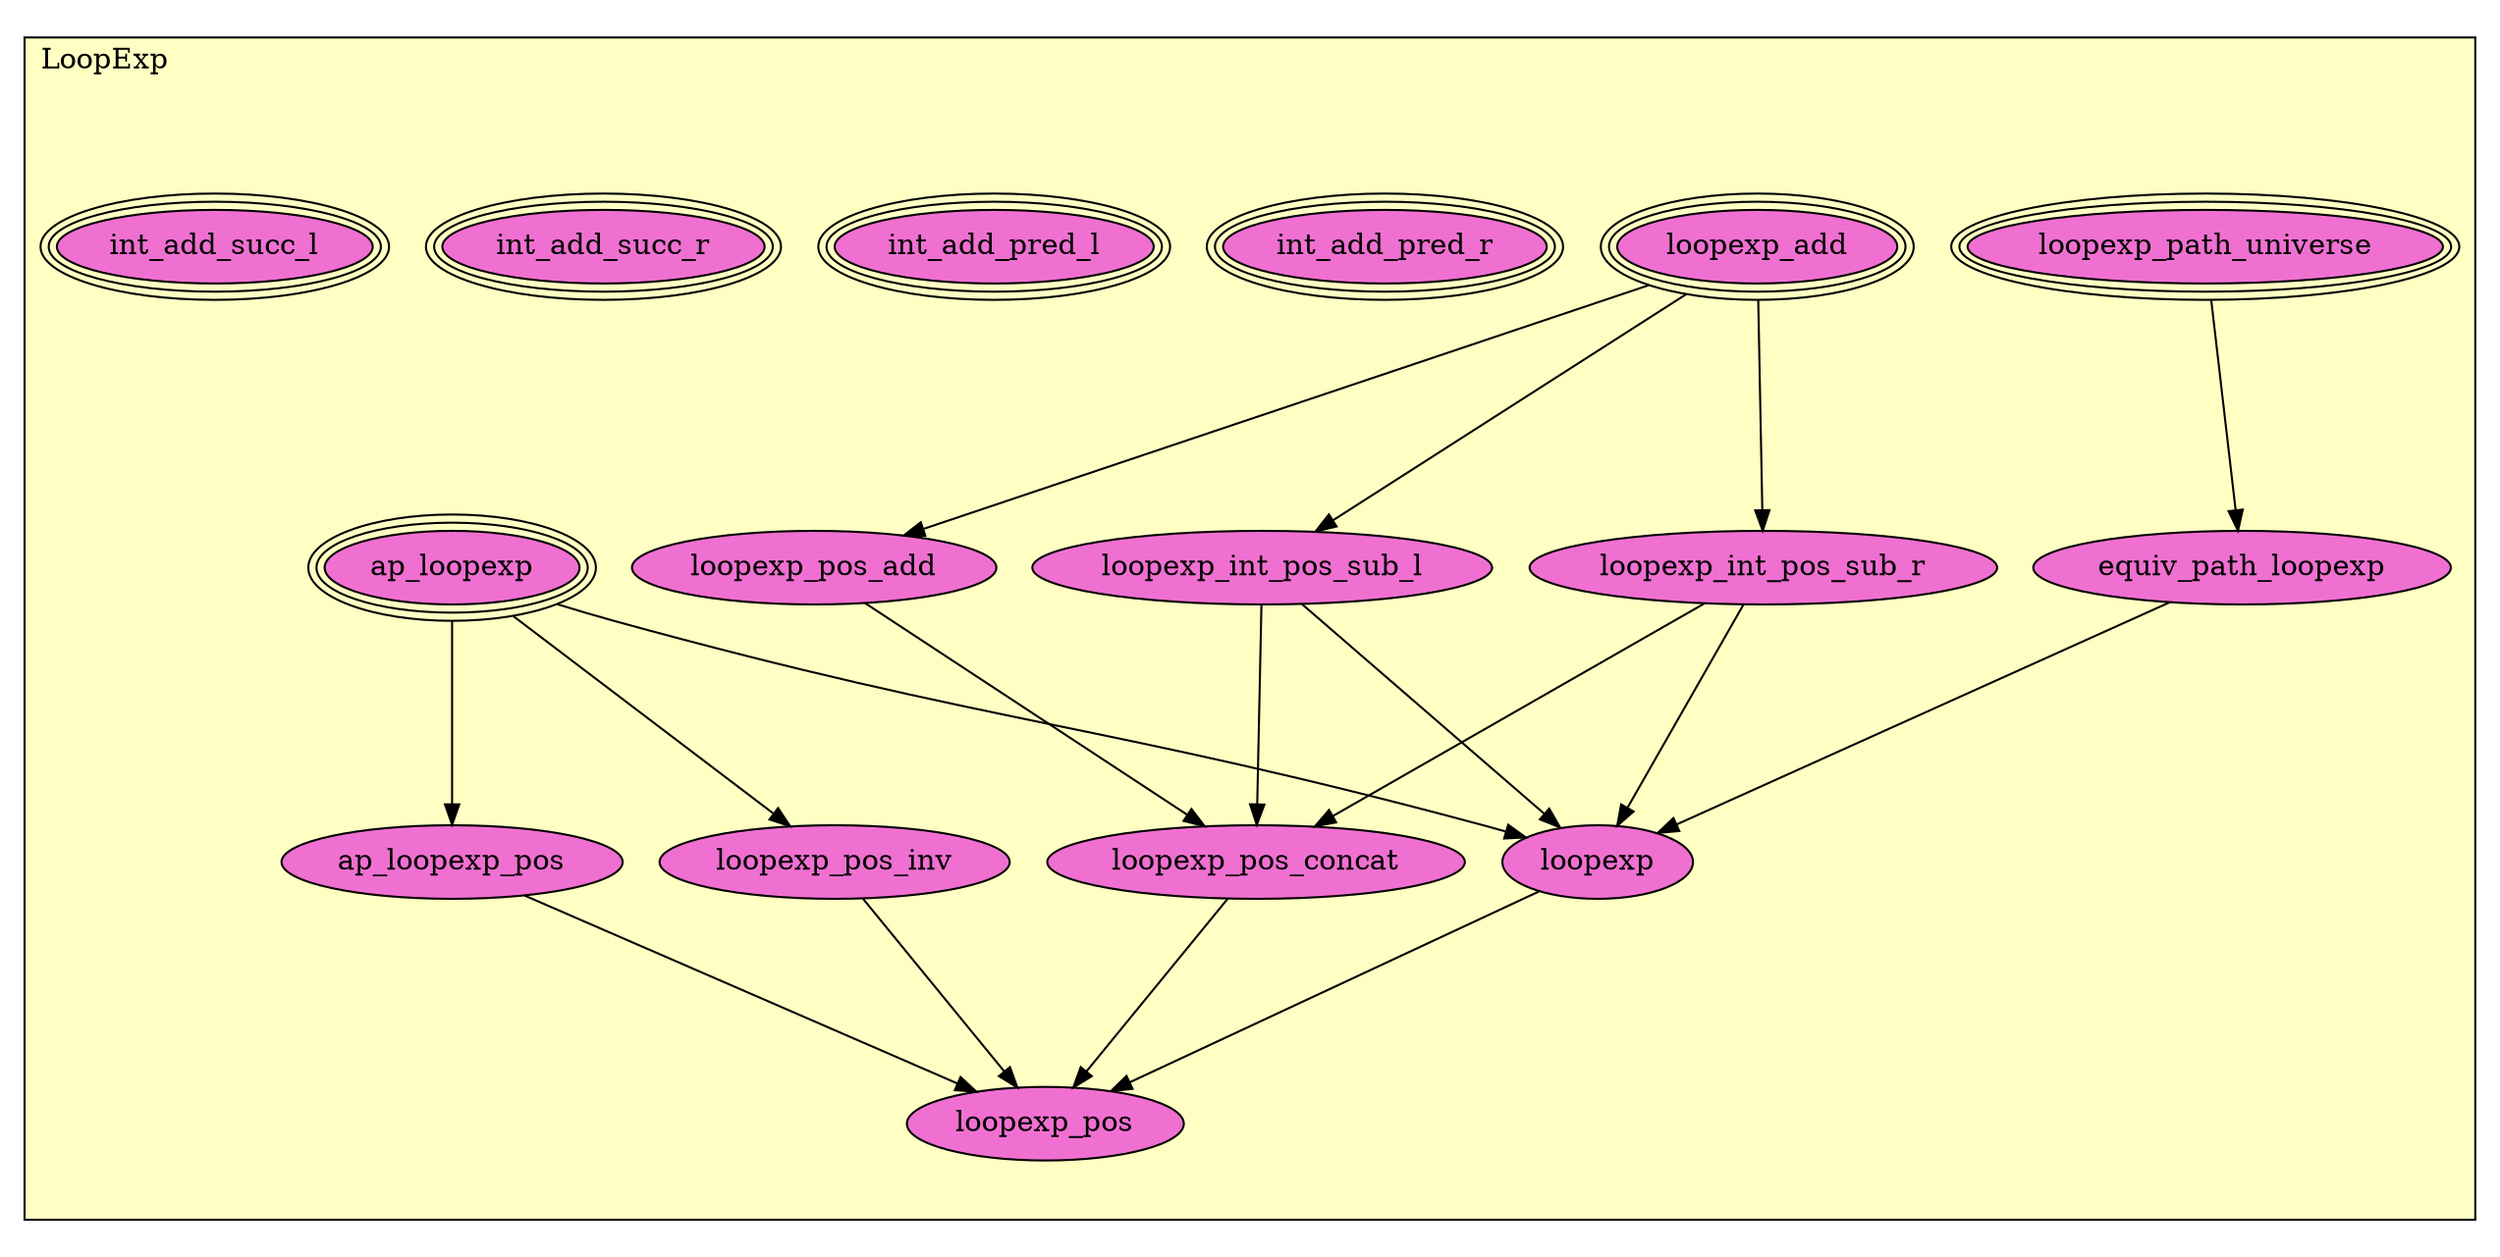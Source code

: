 digraph HoTT_Spaces_Int_LoopExp {
  graph [ratio=0.5]
  node [style=filled]
LoopExp_loopexp_path_universe [label="loopexp_path_universe", URL=<LoopExp.html#loopexp_path_universe>, peripheries=3, fillcolor="#F070D1"] ;
LoopExp_equiv_path_loopexp [label="equiv_path_loopexp", URL=<LoopExp.html#equiv_path_loopexp>, fillcolor="#F070D1"] ;
LoopExp_loopexp_add [label="loopexp_add", URL=<LoopExp.html#loopexp_add>, peripheries=3, fillcolor="#F070D1"] ;
LoopExp_loopexp_int_pos_sub_r [label="loopexp_int_pos_sub_r", URL=<LoopExp.html#loopexp_int_pos_sub_r>, fillcolor="#F070D1"] ;
LoopExp_loopexp_int_pos_sub_l [label="loopexp_int_pos_sub_l", URL=<LoopExp.html#loopexp_int_pos_sub_l>, fillcolor="#F070D1"] ;
LoopExp_loopexp_pos_add [label="loopexp_pos_add", URL=<LoopExp.html#loopexp_pos_add>, fillcolor="#F070D1"] ;
LoopExp_loopexp_pos_concat [label="loopexp_pos_concat", URL=<LoopExp.html#loopexp_pos_concat>, fillcolor="#F070D1"] ;
LoopExp_int_add_pred_r [label="int_add_pred_r", URL=<LoopExp.html#int_add_pred_r>, peripheries=3, fillcolor="#F070D1"] ;
LoopExp_int_add_pred_l [label="int_add_pred_l", URL=<LoopExp.html#int_add_pred_l>, peripheries=3, fillcolor="#F070D1"] ;
LoopExp_int_add_succ_r [label="int_add_succ_r", URL=<LoopExp.html#int_add_succ_r>, peripheries=3, fillcolor="#F070D1"] ;
LoopExp_int_add_succ_l [label="int_add_succ_l", URL=<LoopExp.html#int_add_succ_l>, peripheries=3, fillcolor="#F070D1"] ;
LoopExp_ap_loopexp [label="ap_loopexp", URL=<LoopExp.html#ap_loopexp>, peripheries=3, fillcolor="#F070D1"] ;
LoopExp_ap_loopexp_pos [label="ap_loopexp_pos", URL=<LoopExp.html#ap_loopexp_pos>, fillcolor="#F070D1"] ;
LoopExp_loopexp_pos_inv [label="loopexp_pos_inv", URL=<LoopExp.html#loopexp_pos_inv>, fillcolor="#F070D1"] ;
LoopExp_loopexp [label="loopexp", URL=<LoopExp.html#loopexp>, fillcolor="#F070D1"] ;
LoopExp_loopexp_pos [label="loopexp_pos", URL=<LoopExp.html#loopexp_pos>, fillcolor="#F070D1"] ;
  LoopExp_loopexp_path_universe -> LoopExp_equiv_path_loopexp [] ;
  LoopExp_equiv_path_loopexp -> LoopExp_loopexp [] ;
  LoopExp_loopexp_add -> LoopExp_loopexp_int_pos_sub_r [] ;
  LoopExp_loopexp_add -> LoopExp_loopexp_int_pos_sub_l [] ;
  LoopExp_loopexp_add -> LoopExp_loopexp_pos_add [] ;
  LoopExp_loopexp_int_pos_sub_r -> LoopExp_loopexp_pos_concat [] ;
  LoopExp_loopexp_int_pos_sub_r -> LoopExp_loopexp [] ;
  LoopExp_loopexp_int_pos_sub_l -> LoopExp_loopexp_pos_concat [] ;
  LoopExp_loopexp_int_pos_sub_l -> LoopExp_loopexp [] ;
  LoopExp_loopexp_pos_add -> LoopExp_loopexp_pos_concat [] ;
  LoopExp_loopexp_pos_concat -> LoopExp_loopexp_pos [] ;
  LoopExp_ap_loopexp -> LoopExp_ap_loopexp_pos [] ;
  LoopExp_ap_loopexp -> LoopExp_loopexp_pos_inv [] ;
  LoopExp_ap_loopexp -> LoopExp_loopexp [] ;
  LoopExp_ap_loopexp_pos -> LoopExp_loopexp_pos [] ;
  LoopExp_loopexp_pos_inv -> LoopExp_loopexp_pos [] ;
  LoopExp_loopexp -> LoopExp_loopexp_pos [] ;
subgraph cluster_LoopExp { label="LoopExp"; fillcolor="#FFFFC3"; labeljust=l; style=filled 
LoopExp_loopexp_pos; LoopExp_loopexp; LoopExp_loopexp_pos_inv; LoopExp_ap_loopexp_pos; LoopExp_ap_loopexp; LoopExp_int_add_succ_l; LoopExp_int_add_succ_r; LoopExp_int_add_pred_l; LoopExp_int_add_pred_r; LoopExp_loopexp_pos_concat; LoopExp_loopexp_pos_add; LoopExp_loopexp_int_pos_sub_l; LoopExp_loopexp_int_pos_sub_r; LoopExp_loopexp_add; LoopExp_equiv_path_loopexp; LoopExp_loopexp_path_universe; };
} /* END */
